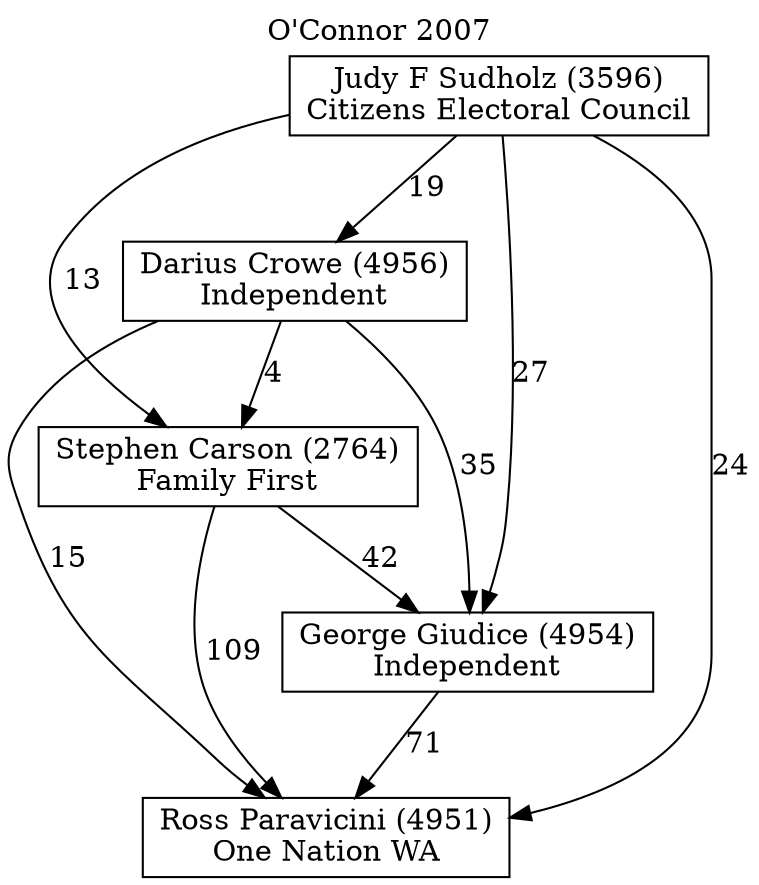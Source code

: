 // House preference flow
digraph "Ross Paravicini (4951)_O'Connor_2007" {
	graph [label="O'Connor 2007" labelloc=t mclimit=10]
	node [shape=box]
	"Ross Paravicini (4951)" [label="Ross Paravicini (4951)
One Nation WA"]
	"George Giudice (4954)" [label="George Giudice (4954)
Independent"]
	"Stephen Carson (2764)" [label="Stephen Carson (2764)
Family First"]
	"Darius Crowe (4956)" [label="Darius Crowe (4956)
Independent"]
	"Judy F Sudholz (3596)" [label="Judy F Sudholz (3596)
Citizens Electoral Council"]
	"George Giudice (4954)" -> "Ross Paravicini (4951)" [label=71]
	"Stephen Carson (2764)" -> "George Giudice (4954)" [label=42]
	"Darius Crowe (4956)" -> "Stephen Carson (2764)" [label=4]
	"Judy F Sudholz (3596)" -> "Darius Crowe (4956)" [label=19]
	"Stephen Carson (2764)" -> "Ross Paravicini (4951)" [label=109]
	"Darius Crowe (4956)" -> "Ross Paravicini (4951)" [label=15]
	"Judy F Sudholz (3596)" -> "Ross Paravicini (4951)" [label=24]
	"Judy F Sudholz (3596)" -> "Stephen Carson (2764)" [label=13]
	"Darius Crowe (4956)" -> "George Giudice (4954)" [label=35]
	"Judy F Sudholz (3596)" -> "George Giudice (4954)" [label=27]
}
